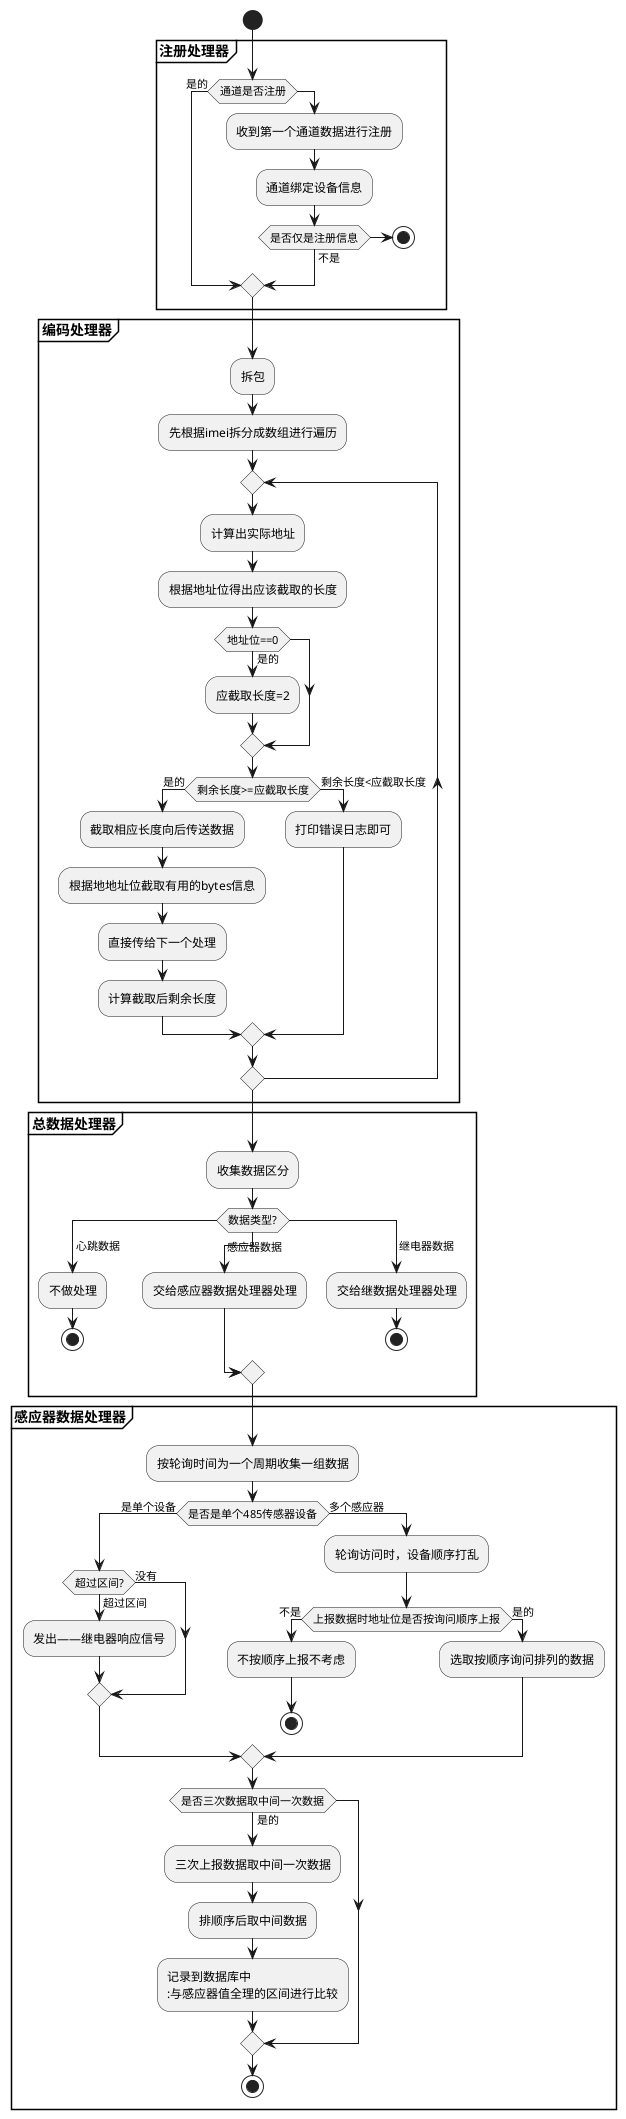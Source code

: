 @startuml
'https://plantuml.com/activity-diagram-beta

start
partition "**注册处理器**" {
    if(通道是否注册)then(是的)
    label next
    else
    :收到第一个通道数据进行注册;
    :通道绑定设备信息;
        if(是否仅是注册信息)then(不是)
        label next
        else
        stop
        endif
    endif
}
partition "**编码处理器**" {
        :拆包;
        :先根据imei拆分成数组进行遍历;
    repeat
        :计算出实际地址;
        :根据地址位得出应该截取的长度;
    if(地址位==0)then(是的)
        :应截取长度=2;
    endif
    if (剩余长度>=应截取长度)then(是的)
        :截取相应长度向后传送数据;
        :根据地地址位截取有用的bytes信息;
        :直接传给下一个处理;
        :计算截取后剩余长度;
    else(剩余长度<应截取长度)
        :打印错误日志即可;
    endif
    repeat while
}
partition "**总数据处理器**" {
    :收集数据区分;
    switch (数据类型?)
    case ( 心跳数据 )
      :不做处理;
      stop
    case ( 感应器数据 )
    :交给感应器数据处理器处理;
    case ( 继电器数据 )
      :交给继数据处理器处理;
      stop
    endswitch
}
partition "**感应器数据处理器**" {
    :按轮询时间为一个周期收集一组数据;
    if (是否是单个485传感器设备) then (是单个设备)
        label lab
        if(超过区间?)then(没有)
        else(超过区间)
            :发出——继电器响应信号;
        endif
    else(多个感应器)
          :轮询访问时，设备顺序打乱;
        if(上报数据时地址位是否按询问顺序上报) then (不是)
              :不按顺序上报不考虑;
              stop
        else(是的)
              :选取按顺序询问排列的数据;
        endif
    endif
    if(是否三次数据取中间一次数据)then(是的)
        label lab
        :三次上报数据取中间一次数据;
        :排顺序后取中间数据;
        :记录到数据库中
        :与感应器值全理的区间进行比较;
    endif
stop
@enduml

